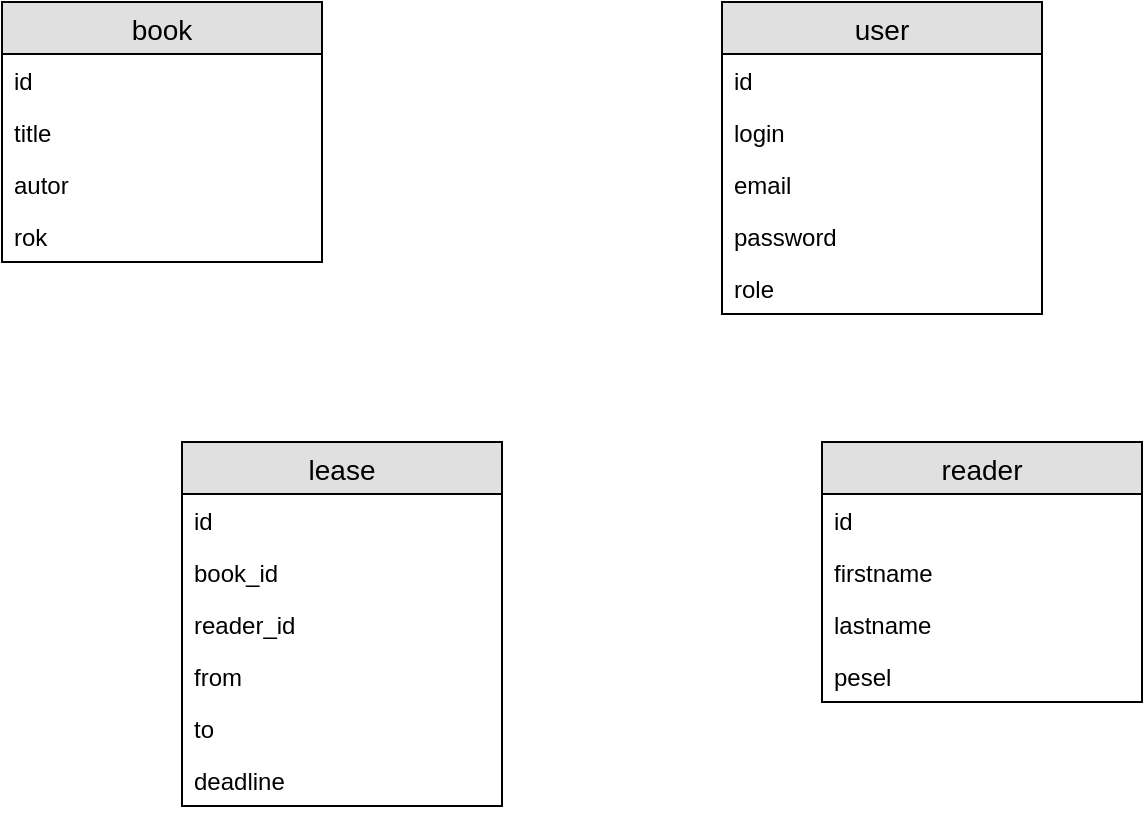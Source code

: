 <mxfile version="12.1.8" type="device" pages="1"><diagram id="q8-_AMYyce8IHtBIwJ2N" name="Page-1"><mxGraphModel dx="1221" dy="625" grid="1" gridSize="10" guides="1" tooltips="1" connect="1" arrows="1" fold="1" page="1" pageScale="1" pageWidth="1169" pageHeight="827" math="0" shadow="0"><root><mxCell id="0"/><mxCell id="1" parent="0"/><mxCell id="Cj37OAe7XDC8TKwr_FMf-1" value="book" style="swimlane;fontStyle=0;childLayout=stackLayout;horizontal=1;startSize=26;fillColor=#e0e0e0;horizontalStack=0;resizeParent=1;resizeParentMax=0;resizeLast=0;collapsible=1;marginBottom=0;swimlaneFillColor=#ffffff;align=center;fontSize=14;" vertex="1" parent="1"><mxGeometry x="140" y="80" width="160" height="130" as="geometry"/></mxCell><mxCell id="Cj37OAe7XDC8TKwr_FMf-2" value="id" style="text;strokeColor=none;fillColor=none;spacingLeft=4;spacingRight=4;overflow=hidden;rotatable=0;points=[[0,0.5],[1,0.5]];portConstraint=eastwest;fontSize=12;" vertex="1" parent="Cj37OAe7XDC8TKwr_FMf-1"><mxGeometry y="26" width="160" height="26" as="geometry"/></mxCell><mxCell id="Cj37OAe7XDC8TKwr_FMf-3" value="title" style="text;strokeColor=none;fillColor=none;spacingLeft=4;spacingRight=4;overflow=hidden;rotatable=0;points=[[0,0.5],[1,0.5]];portConstraint=eastwest;fontSize=12;" vertex="1" parent="Cj37OAe7XDC8TKwr_FMf-1"><mxGeometry y="52" width="160" height="26" as="geometry"/></mxCell><mxCell id="Cj37OAe7XDC8TKwr_FMf-4" value="autor" style="text;strokeColor=none;fillColor=none;spacingLeft=4;spacingRight=4;overflow=hidden;rotatable=0;points=[[0,0.5],[1,0.5]];portConstraint=eastwest;fontSize=12;" vertex="1" parent="Cj37OAe7XDC8TKwr_FMf-1"><mxGeometry y="78" width="160" height="26" as="geometry"/></mxCell><mxCell id="Cj37OAe7XDC8TKwr_FMf-14" value="rok" style="text;strokeColor=none;fillColor=none;spacingLeft=4;spacingRight=4;overflow=hidden;rotatable=0;points=[[0,0.5],[1,0.5]];portConstraint=eastwest;fontSize=12;" vertex="1" parent="Cj37OAe7XDC8TKwr_FMf-1"><mxGeometry y="104" width="160" height="26" as="geometry"/></mxCell><mxCell id="Cj37OAe7XDC8TKwr_FMf-5" value="user" style="swimlane;fontStyle=0;childLayout=stackLayout;horizontal=1;startSize=26;fillColor=#e0e0e0;horizontalStack=0;resizeParent=1;resizeParentMax=0;resizeLast=0;collapsible=1;marginBottom=0;swimlaneFillColor=#ffffff;align=center;fontSize=14;" vertex="1" parent="1"><mxGeometry x="500" y="80" width="160" height="156" as="geometry"/></mxCell><mxCell id="Cj37OAe7XDC8TKwr_FMf-6" value="id" style="text;strokeColor=none;fillColor=none;spacingLeft=4;spacingRight=4;overflow=hidden;rotatable=0;points=[[0,0.5],[1,0.5]];portConstraint=eastwest;fontSize=12;" vertex="1" parent="Cj37OAe7XDC8TKwr_FMf-5"><mxGeometry y="26" width="160" height="26" as="geometry"/></mxCell><mxCell id="Cj37OAe7XDC8TKwr_FMf-7" value="login" style="text;strokeColor=none;fillColor=none;spacingLeft=4;spacingRight=4;overflow=hidden;rotatable=0;points=[[0,0.5],[1,0.5]];portConstraint=eastwest;fontSize=12;" vertex="1" parent="Cj37OAe7XDC8TKwr_FMf-5"><mxGeometry y="52" width="160" height="26" as="geometry"/></mxCell><mxCell id="Cj37OAe7XDC8TKwr_FMf-8" value="email" style="text;strokeColor=none;fillColor=none;spacingLeft=4;spacingRight=4;overflow=hidden;rotatable=0;points=[[0,0.5],[1,0.5]];portConstraint=eastwest;fontSize=12;" vertex="1" parent="Cj37OAe7XDC8TKwr_FMf-5"><mxGeometry y="78" width="160" height="26" as="geometry"/></mxCell><mxCell id="Cj37OAe7XDC8TKwr_FMf-16" value="password" style="text;strokeColor=none;fillColor=none;spacingLeft=4;spacingRight=4;overflow=hidden;rotatable=0;points=[[0,0.5],[1,0.5]];portConstraint=eastwest;fontSize=12;" vertex="1" parent="Cj37OAe7XDC8TKwr_FMf-5"><mxGeometry y="104" width="160" height="26" as="geometry"/></mxCell><mxCell id="Cj37OAe7XDC8TKwr_FMf-22" value="role" style="text;strokeColor=none;fillColor=none;spacingLeft=4;spacingRight=4;overflow=hidden;rotatable=0;points=[[0,0.5],[1,0.5]];portConstraint=eastwest;fontSize=12;" vertex="1" parent="Cj37OAe7XDC8TKwr_FMf-5"><mxGeometry y="130" width="160" height="26" as="geometry"/></mxCell><mxCell id="Cj37OAe7XDC8TKwr_FMf-9" value="lease" style="swimlane;fontStyle=0;childLayout=stackLayout;horizontal=1;startSize=26;fillColor=#e0e0e0;horizontalStack=0;resizeParent=1;resizeParentMax=0;resizeLast=0;collapsible=1;marginBottom=0;swimlaneFillColor=#ffffff;align=center;fontSize=14;" vertex="1" parent="1"><mxGeometry x="230" y="300" width="160" height="182" as="geometry"/></mxCell><mxCell id="Cj37OAe7XDC8TKwr_FMf-10" value="id" style="text;strokeColor=none;fillColor=none;spacingLeft=4;spacingRight=4;overflow=hidden;rotatable=0;points=[[0,0.5],[1,0.5]];portConstraint=eastwest;fontSize=12;" vertex="1" parent="Cj37OAe7XDC8TKwr_FMf-9"><mxGeometry y="26" width="160" height="26" as="geometry"/></mxCell><mxCell id="Cj37OAe7XDC8TKwr_FMf-11" value="book_id" style="text;strokeColor=none;fillColor=none;spacingLeft=4;spacingRight=4;overflow=hidden;rotatable=0;points=[[0,0.5],[1,0.5]];portConstraint=eastwest;fontSize=12;" vertex="1" parent="Cj37OAe7XDC8TKwr_FMf-9"><mxGeometry y="52" width="160" height="26" as="geometry"/></mxCell><mxCell id="Cj37OAe7XDC8TKwr_FMf-12" value="reader_id" style="text;strokeColor=none;fillColor=none;spacingLeft=4;spacingRight=4;overflow=hidden;rotatable=0;points=[[0,0.5],[1,0.5]];portConstraint=eastwest;fontSize=12;" vertex="1" parent="Cj37OAe7XDC8TKwr_FMf-9"><mxGeometry y="78" width="160" height="26" as="geometry"/></mxCell><mxCell id="Cj37OAe7XDC8TKwr_FMf-19" value="from" style="text;strokeColor=none;fillColor=none;spacingLeft=4;spacingRight=4;overflow=hidden;rotatable=0;points=[[0,0.5],[1,0.5]];portConstraint=eastwest;fontSize=12;" vertex="1" parent="Cj37OAe7XDC8TKwr_FMf-9"><mxGeometry y="104" width="160" height="26" as="geometry"/></mxCell><mxCell id="Cj37OAe7XDC8TKwr_FMf-20" value="to" style="text;strokeColor=none;fillColor=none;spacingLeft=4;spacingRight=4;overflow=hidden;rotatable=0;points=[[0,0.5],[1,0.5]];portConstraint=eastwest;fontSize=12;" vertex="1" parent="Cj37OAe7XDC8TKwr_FMf-9"><mxGeometry y="130" width="160" height="26" as="geometry"/></mxCell><mxCell id="Cj37OAe7XDC8TKwr_FMf-21" value="deadline" style="text;strokeColor=none;fillColor=none;spacingLeft=4;spacingRight=4;overflow=hidden;rotatable=0;points=[[0,0.5],[1,0.5]];portConstraint=eastwest;fontSize=12;" vertex="1" parent="Cj37OAe7XDC8TKwr_FMf-9"><mxGeometry y="156" width="160" height="26" as="geometry"/></mxCell><mxCell id="Cj37OAe7XDC8TKwr_FMf-23" value="reader" style="swimlane;fontStyle=0;childLayout=stackLayout;horizontal=1;startSize=26;fillColor=#e0e0e0;horizontalStack=0;resizeParent=1;resizeParentMax=0;resizeLast=0;collapsible=1;marginBottom=0;swimlaneFillColor=#ffffff;align=center;fontSize=14;" vertex="1" parent="1"><mxGeometry x="550" y="300" width="160" height="130" as="geometry"/></mxCell><mxCell id="Cj37OAe7XDC8TKwr_FMf-24" value="id" style="text;strokeColor=none;fillColor=none;spacingLeft=4;spacingRight=4;overflow=hidden;rotatable=0;points=[[0,0.5],[1,0.5]];portConstraint=eastwest;fontSize=12;" vertex="1" parent="Cj37OAe7XDC8TKwr_FMf-23"><mxGeometry y="26" width="160" height="26" as="geometry"/></mxCell><mxCell id="Cj37OAe7XDC8TKwr_FMf-25" value="firstname" style="text;strokeColor=none;fillColor=none;spacingLeft=4;spacingRight=4;overflow=hidden;rotatable=0;points=[[0,0.5],[1,0.5]];portConstraint=eastwest;fontSize=12;" vertex="1" parent="Cj37OAe7XDC8TKwr_FMf-23"><mxGeometry y="52" width="160" height="26" as="geometry"/></mxCell><mxCell id="Cj37OAe7XDC8TKwr_FMf-26" value="lastname" style="text;strokeColor=none;fillColor=none;spacingLeft=4;spacingRight=4;overflow=hidden;rotatable=0;points=[[0,0.5],[1,0.5]];portConstraint=eastwest;fontSize=12;" vertex="1" parent="Cj37OAe7XDC8TKwr_FMf-23"><mxGeometry y="78" width="160" height="26" as="geometry"/></mxCell><mxCell id="Cj37OAe7XDC8TKwr_FMf-27" value="pesel" style="text;strokeColor=none;fillColor=none;spacingLeft=4;spacingRight=4;overflow=hidden;rotatable=0;points=[[0,0.5],[1,0.5]];portConstraint=eastwest;fontSize=12;" vertex="1" parent="Cj37OAe7XDC8TKwr_FMf-23"><mxGeometry y="104" width="160" height="26" as="geometry"/></mxCell></root></mxGraphModel></diagram></mxfile>